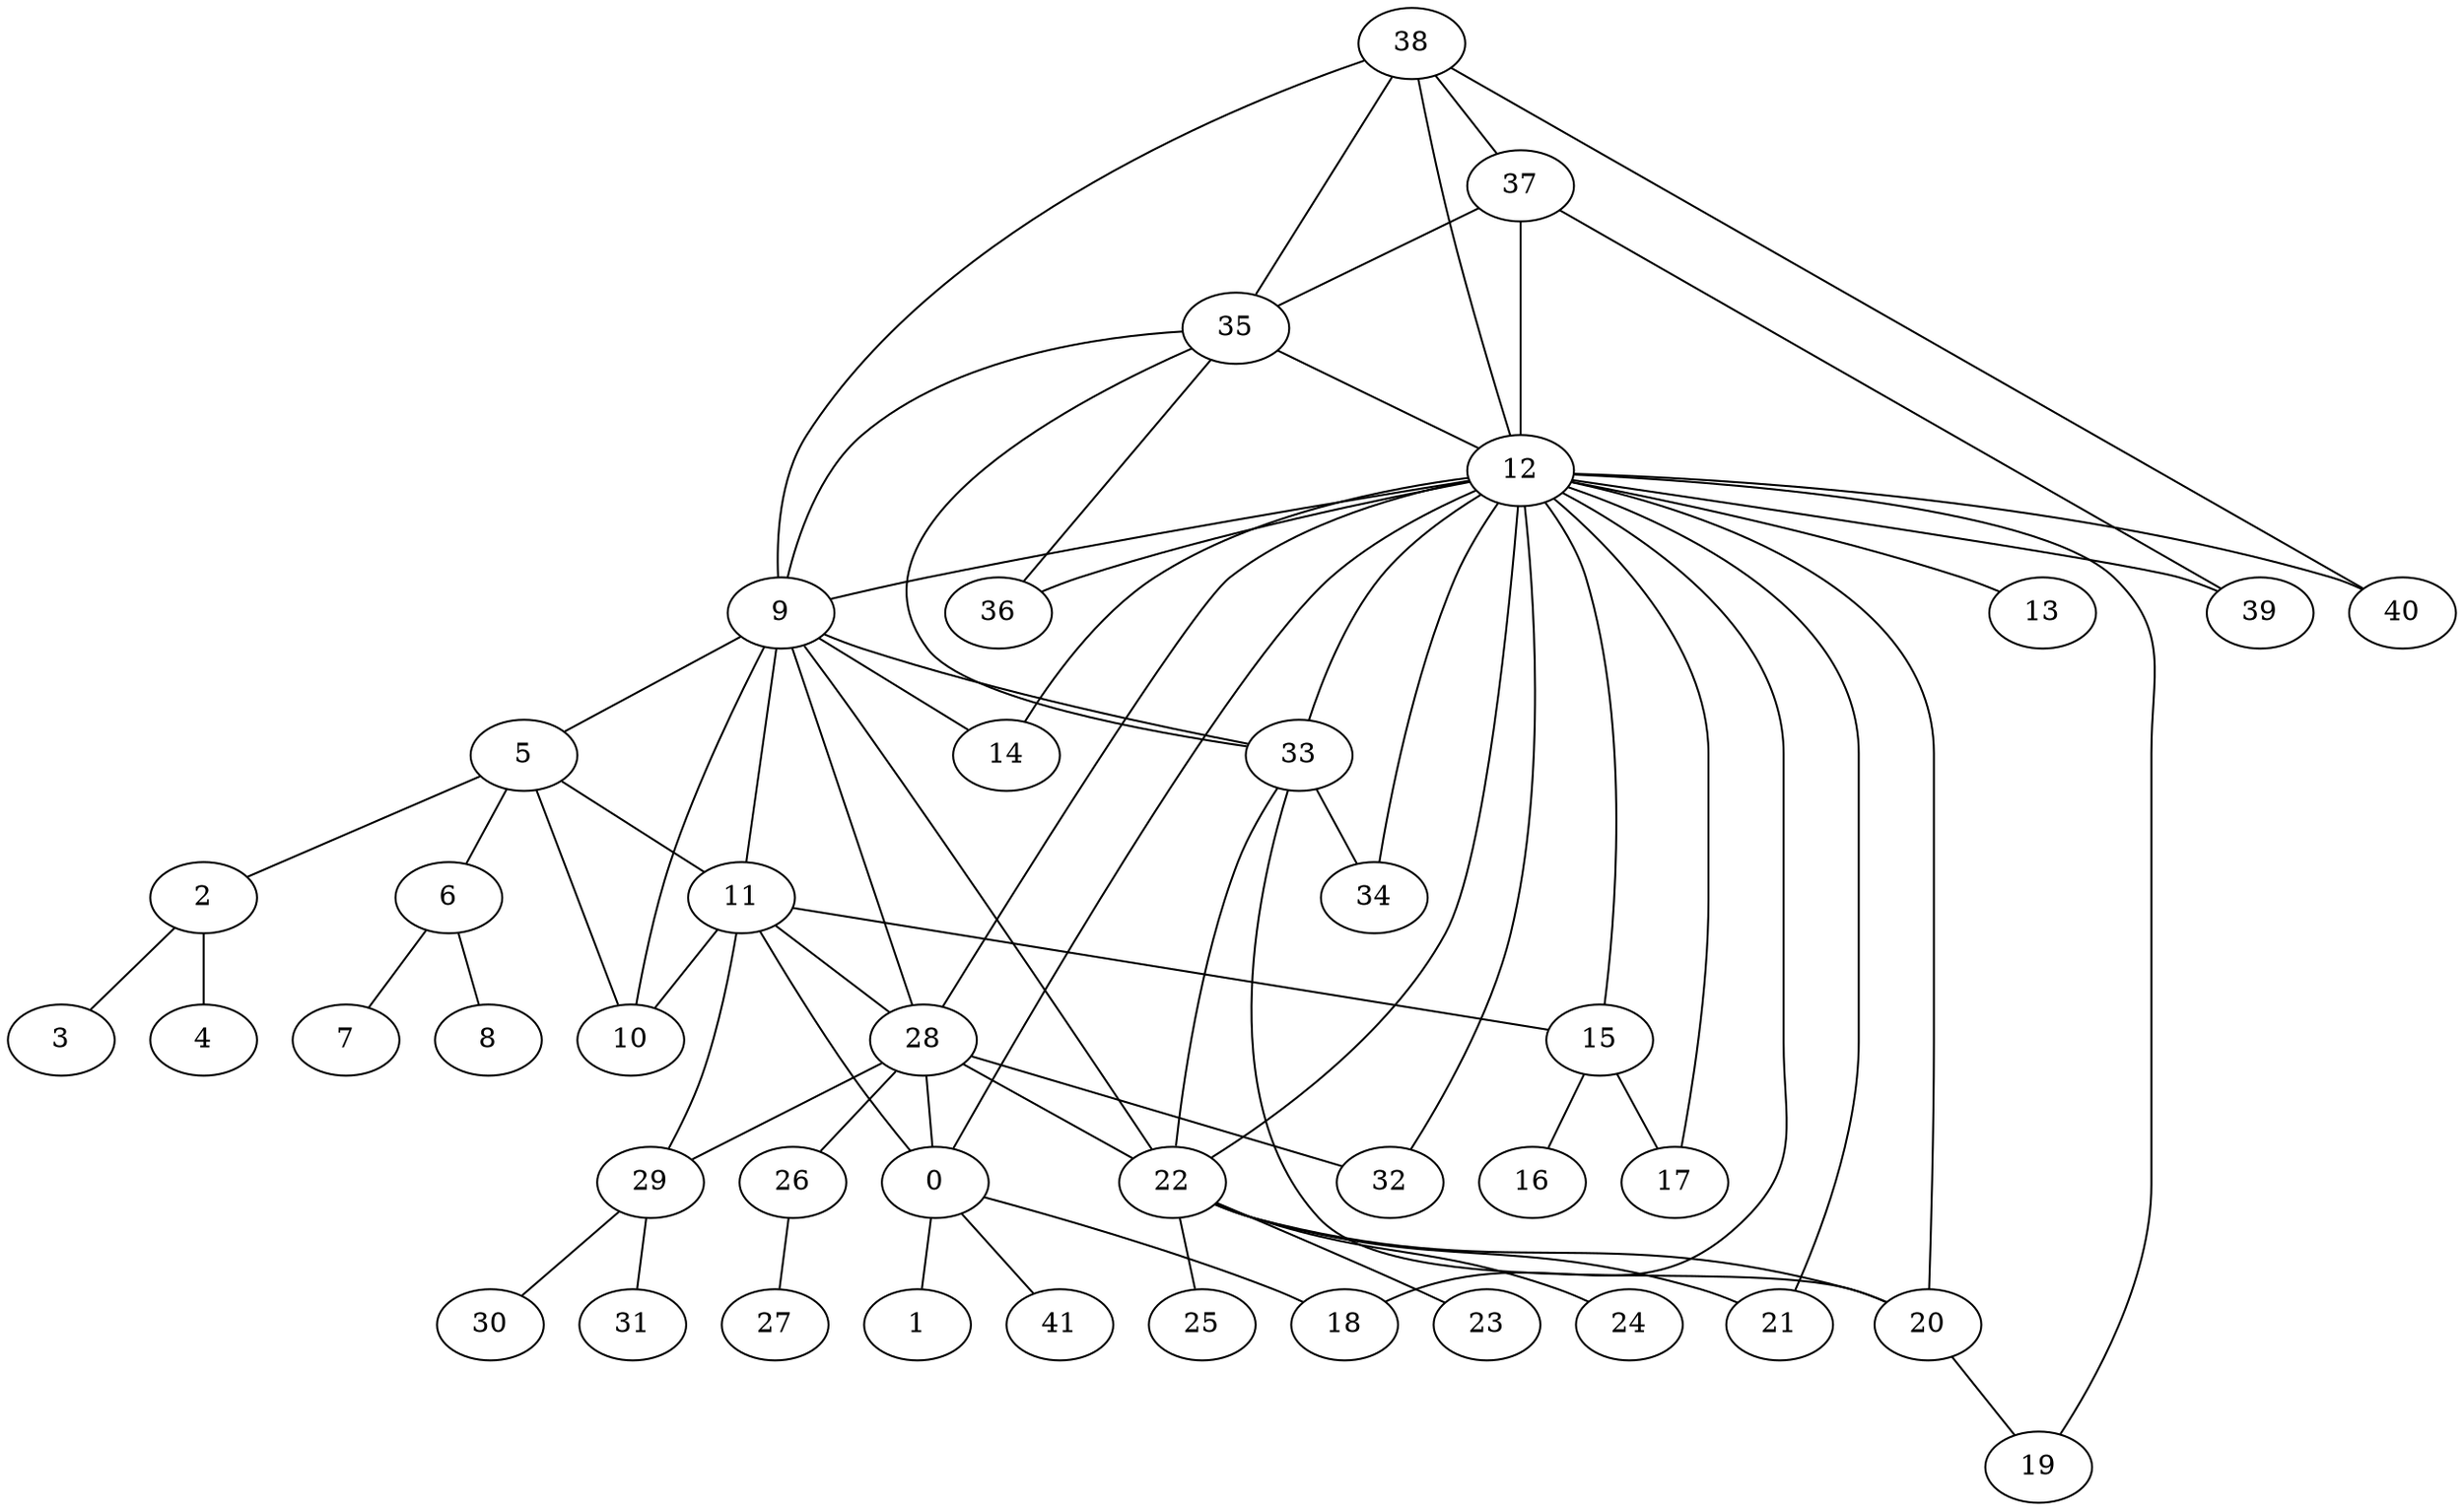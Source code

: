 graph G {
0;
1;
2;
3;
4;
5;
6;
7;
8;
9;
10;
11;
12;
13;
14;
15;
16;
17;
18;
19;
20;
21;
22;
23;
24;
25;
26;
27;
28;
29;
30;
31;
32;
33;
34;
35;
36;
37;
38;
39;
40;
41;
0--1 ;
2--3 ;
2--4 ;
5--2 ;
6--7 ;
6--8 ;
5--6 ;
9--5 ;
5--10 ;
9--10 ;
11--10 ;
12--13 ;
12--14 ;
9--14 ;
15--16 ;
12--15 ;
11--15 ;
12--17 ;
15--17 ;
12--18 ;
0--18 ;
12--19 ;
20--19 ;
12--21 ;
22--21 ;
22--23 ;
22--24 ;
22--25 ;
26--27 ;
28--26 ;
29--30 ;
29--31 ;
11--29 ;
28--29 ;
12--32 ;
28--32 ;
9--28 ;
12--28 ;
11--28 ;
33--22 ;
12--22 ;
9--22 ;
28--22 ;
12--20 ;
33--20 ;
22--20 ;
12--34 ;
33--34 ;
12--33 ;
35--33 ;
9--33 ;
12--36 ;
35--36 ;
37--35 ;
38--35 ;
12--39 ;
37--39 ;
38--37 ;
38--12 ;
37--12 ;
35--12 ;
38--40 ;
12--40 ;
12--9 ;
38--9 ;
35--9 ;
5--11 ;
9--11 ;
12--0 ;
11--0 ;
28--0 ;
0--41 ;
}
